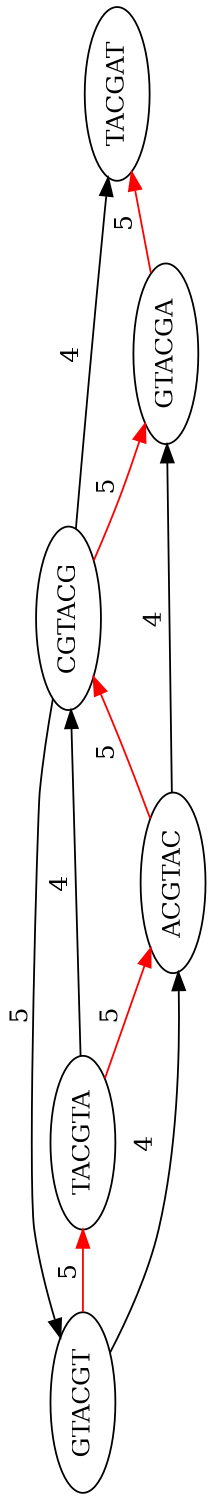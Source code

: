  digraph t12_3 {
 rankdir=LR;
 orientation=landscape;
 size = 10;

1   [label="GTACGT"];
2   [label="TACGTA"];
3   [label="CGTACG"];
4   [label="ACGTAC"];
5   [label="GTACGA"];
6   [label="TACGAT"];

 1 -> 2 [color="red", label="5"];
 1 -> 4 [label="4"];
 2 -> 3 [label="4"];
 2 -> 4 [color="red",label="5"];
 3 -> 1 [label="5"];
 3 -> 5 [color="red",label="5"];
 3 -> 6 [label="4"];
 4 -> 3 [color="red",label="5"];
 4 -> 5 [label="4"];
 5 -> 6 [color="red",label="5"];

 }